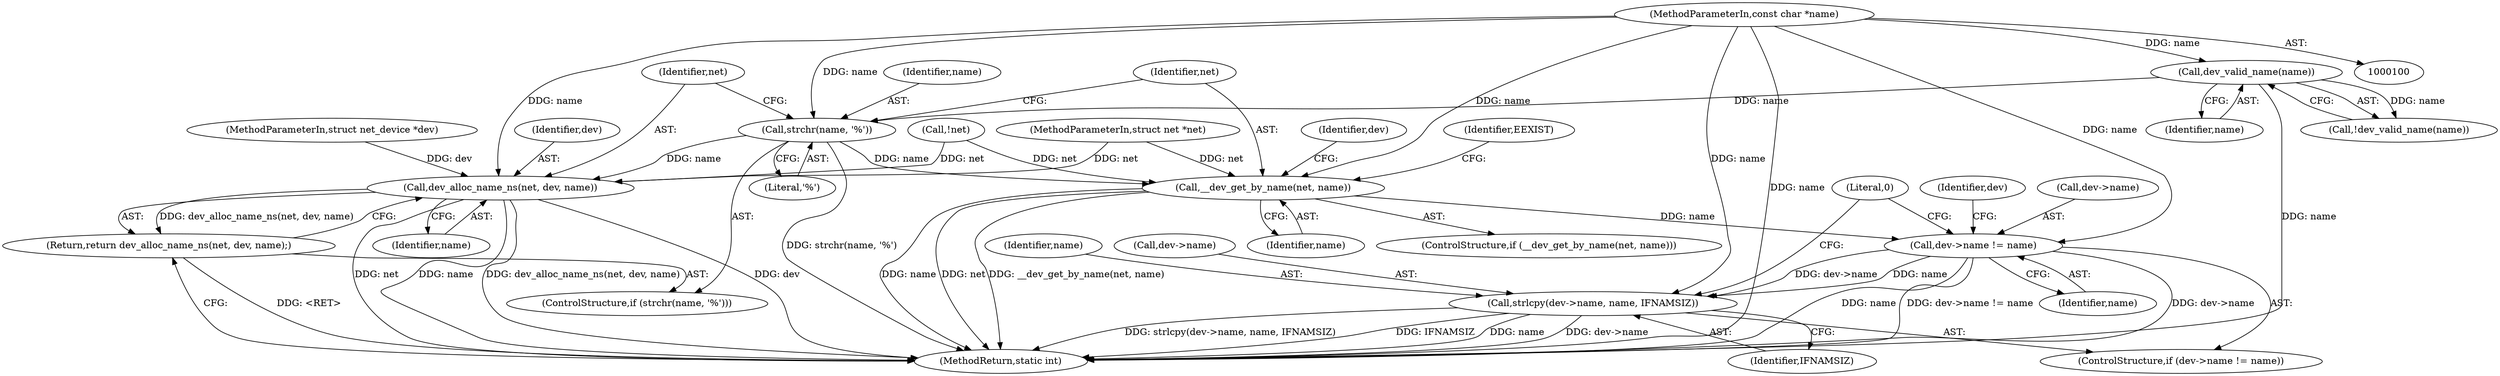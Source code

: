 digraph "1_linux_0ad646c81b2182f7fa67ec0c8c825e0ee165696d_0@API" {
"1000116" [label="(Call,strchr(name, '%'))"];
"1000110" [label="(Call,dev_valid_name(name))"];
"1000103" [label="(MethodParameterIn,const char *name)"];
"1000120" [label="(Call,dev_alloc_name_ns(net, dev, name))"];
"1000119" [label="(Return,return dev_alloc_name_ns(net, dev, name);)"];
"1000126" [label="(Call,__dev_get_by_name(net, name))"];
"1000134" [label="(Call,dev->name != name)"];
"1000139" [label="(Call,strlcpy(dev->name, name, IFNAMSIZ))"];
"1000116" [label="(Call,strchr(name, '%'))"];
"1000126" [label="(Call,__dev_get_by_name(net, name))"];
"1000131" [label="(Identifier,EEXIST)"];
"1000118" [label="(Literal,'%')"];
"1000127" [label="(Identifier,net)"];
"1000102" [label="(MethodParameterIn,struct net_device *dev)"];
"1000141" [label="(Identifier,dev)"];
"1000138" [label="(Identifier,name)"];
"1000110" [label="(Call,dev_valid_name(name))"];
"1000106" [label="(Call,!net)"];
"1000134" [label="(Call,dev->name != name)"];
"1000119" [label="(Return,return dev_alloc_name_ns(net, dev, name);)"];
"1000125" [label="(ControlStructure,if (__dev_get_by_name(net, name)))"];
"1000140" [label="(Call,dev->name)"];
"1000133" [label="(ControlStructure,if (dev->name != name))"];
"1000135" [label="(Call,dev->name)"];
"1000101" [label="(MethodParameterIn,struct net *net)"];
"1000117" [label="(Identifier,name)"];
"1000147" [label="(MethodReturn,static int)"];
"1000123" [label="(Identifier,name)"];
"1000122" [label="(Identifier,dev)"];
"1000109" [label="(Call,!dev_valid_name(name))"];
"1000115" [label="(ControlStructure,if (strchr(name, '%')))"];
"1000103" [label="(MethodParameterIn,const char *name)"];
"1000111" [label="(Identifier,name)"];
"1000144" [label="(Identifier,IFNAMSIZ)"];
"1000139" [label="(Call,strlcpy(dev->name, name, IFNAMSIZ))"];
"1000121" [label="(Identifier,net)"];
"1000146" [label="(Literal,0)"];
"1000128" [label="(Identifier,name)"];
"1000136" [label="(Identifier,dev)"];
"1000143" [label="(Identifier,name)"];
"1000120" [label="(Call,dev_alloc_name_ns(net, dev, name))"];
"1000116" -> "1000115"  [label="AST: "];
"1000116" -> "1000118"  [label="CFG: "];
"1000117" -> "1000116"  [label="AST: "];
"1000118" -> "1000116"  [label="AST: "];
"1000121" -> "1000116"  [label="CFG: "];
"1000127" -> "1000116"  [label="CFG: "];
"1000116" -> "1000147"  [label="DDG: strchr(name, '%')"];
"1000110" -> "1000116"  [label="DDG: name"];
"1000103" -> "1000116"  [label="DDG: name"];
"1000116" -> "1000120"  [label="DDG: name"];
"1000116" -> "1000126"  [label="DDG: name"];
"1000110" -> "1000109"  [label="AST: "];
"1000110" -> "1000111"  [label="CFG: "];
"1000111" -> "1000110"  [label="AST: "];
"1000109" -> "1000110"  [label="CFG: "];
"1000110" -> "1000147"  [label="DDG: name"];
"1000110" -> "1000109"  [label="DDG: name"];
"1000103" -> "1000110"  [label="DDG: name"];
"1000103" -> "1000100"  [label="AST: "];
"1000103" -> "1000147"  [label="DDG: name"];
"1000103" -> "1000120"  [label="DDG: name"];
"1000103" -> "1000126"  [label="DDG: name"];
"1000103" -> "1000134"  [label="DDG: name"];
"1000103" -> "1000139"  [label="DDG: name"];
"1000120" -> "1000119"  [label="AST: "];
"1000120" -> "1000123"  [label="CFG: "];
"1000121" -> "1000120"  [label="AST: "];
"1000122" -> "1000120"  [label="AST: "];
"1000123" -> "1000120"  [label="AST: "];
"1000119" -> "1000120"  [label="CFG: "];
"1000120" -> "1000147"  [label="DDG: net"];
"1000120" -> "1000147"  [label="DDG: name"];
"1000120" -> "1000147"  [label="DDG: dev_alloc_name_ns(net, dev, name)"];
"1000120" -> "1000147"  [label="DDG: dev"];
"1000120" -> "1000119"  [label="DDG: dev_alloc_name_ns(net, dev, name)"];
"1000106" -> "1000120"  [label="DDG: net"];
"1000101" -> "1000120"  [label="DDG: net"];
"1000102" -> "1000120"  [label="DDG: dev"];
"1000119" -> "1000115"  [label="AST: "];
"1000147" -> "1000119"  [label="CFG: "];
"1000119" -> "1000147"  [label="DDG: <RET>"];
"1000126" -> "1000125"  [label="AST: "];
"1000126" -> "1000128"  [label="CFG: "];
"1000127" -> "1000126"  [label="AST: "];
"1000128" -> "1000126"  [label="AST: "];
"1000131" -> "1000126"  [label="CFG: "];
"1000136" -> "1000126"  [label="CFG: "];
"1000126" -> "1000147"  [label="DDG: net"];
"1000126" -> "1000147"  [label="DDG: __dev_get_by_name(net, name)"];
"1000126" -> "1000147"  [label="DDG: name"];
"1000106" -> "1000126"  [label="DDG: net"];
"1000101" -> "1000126"  [label="DDG: net"];
"1000126" -> "1000134"  [label="DDG: name"];
"1000134" -> "1000133"  [label="AST: "];
"1000134" -> "1000138"  [label="CFG: "];
"1000135" -> "1000134"  [label="AST: "];
"1000138" -> "1000134"  [label="AST: "];
"1000141" -> "1000134"  [label="CFG: "];
"1000146" -> "1000134"  [label="CFG: "];
"1000134" -> "1000147"  [label="DDG: dev->name != name"];
"1000134" -> "1000147"  [label="DDG: dev->name"];
"1000134" -> "1000147"  [label="DDG: name"];
"1000134" -> "1000139"  [label="DDG: dev->name"];
"1000134" -> "1000139"  [label="DDG: name"];
"1000139" -> "1000133"  [label="AST: "];
"1000139" -> "1000144"  [label="CFG: "];
"1000140" -> "1000139"  [label="AST: "];
"1000143" -> "1000139"  [label="AST: "];
"1000144" -> "1000139"  [label="AST: "];
"1000146" -> "1000139"  [label="CFG: "];
"1000139" -> "1000147"  [label="DDG: dev->name"];
"1000139" -> "1000147"  [label="DDG: strlcpy(dev->name, name, IFNAMSIZ)"];
"1000139" -> "1000147"  [label="DDG: IFNAMSIZ"];
"1000139" -> "1000147"  [label="DDG: name"];
}
